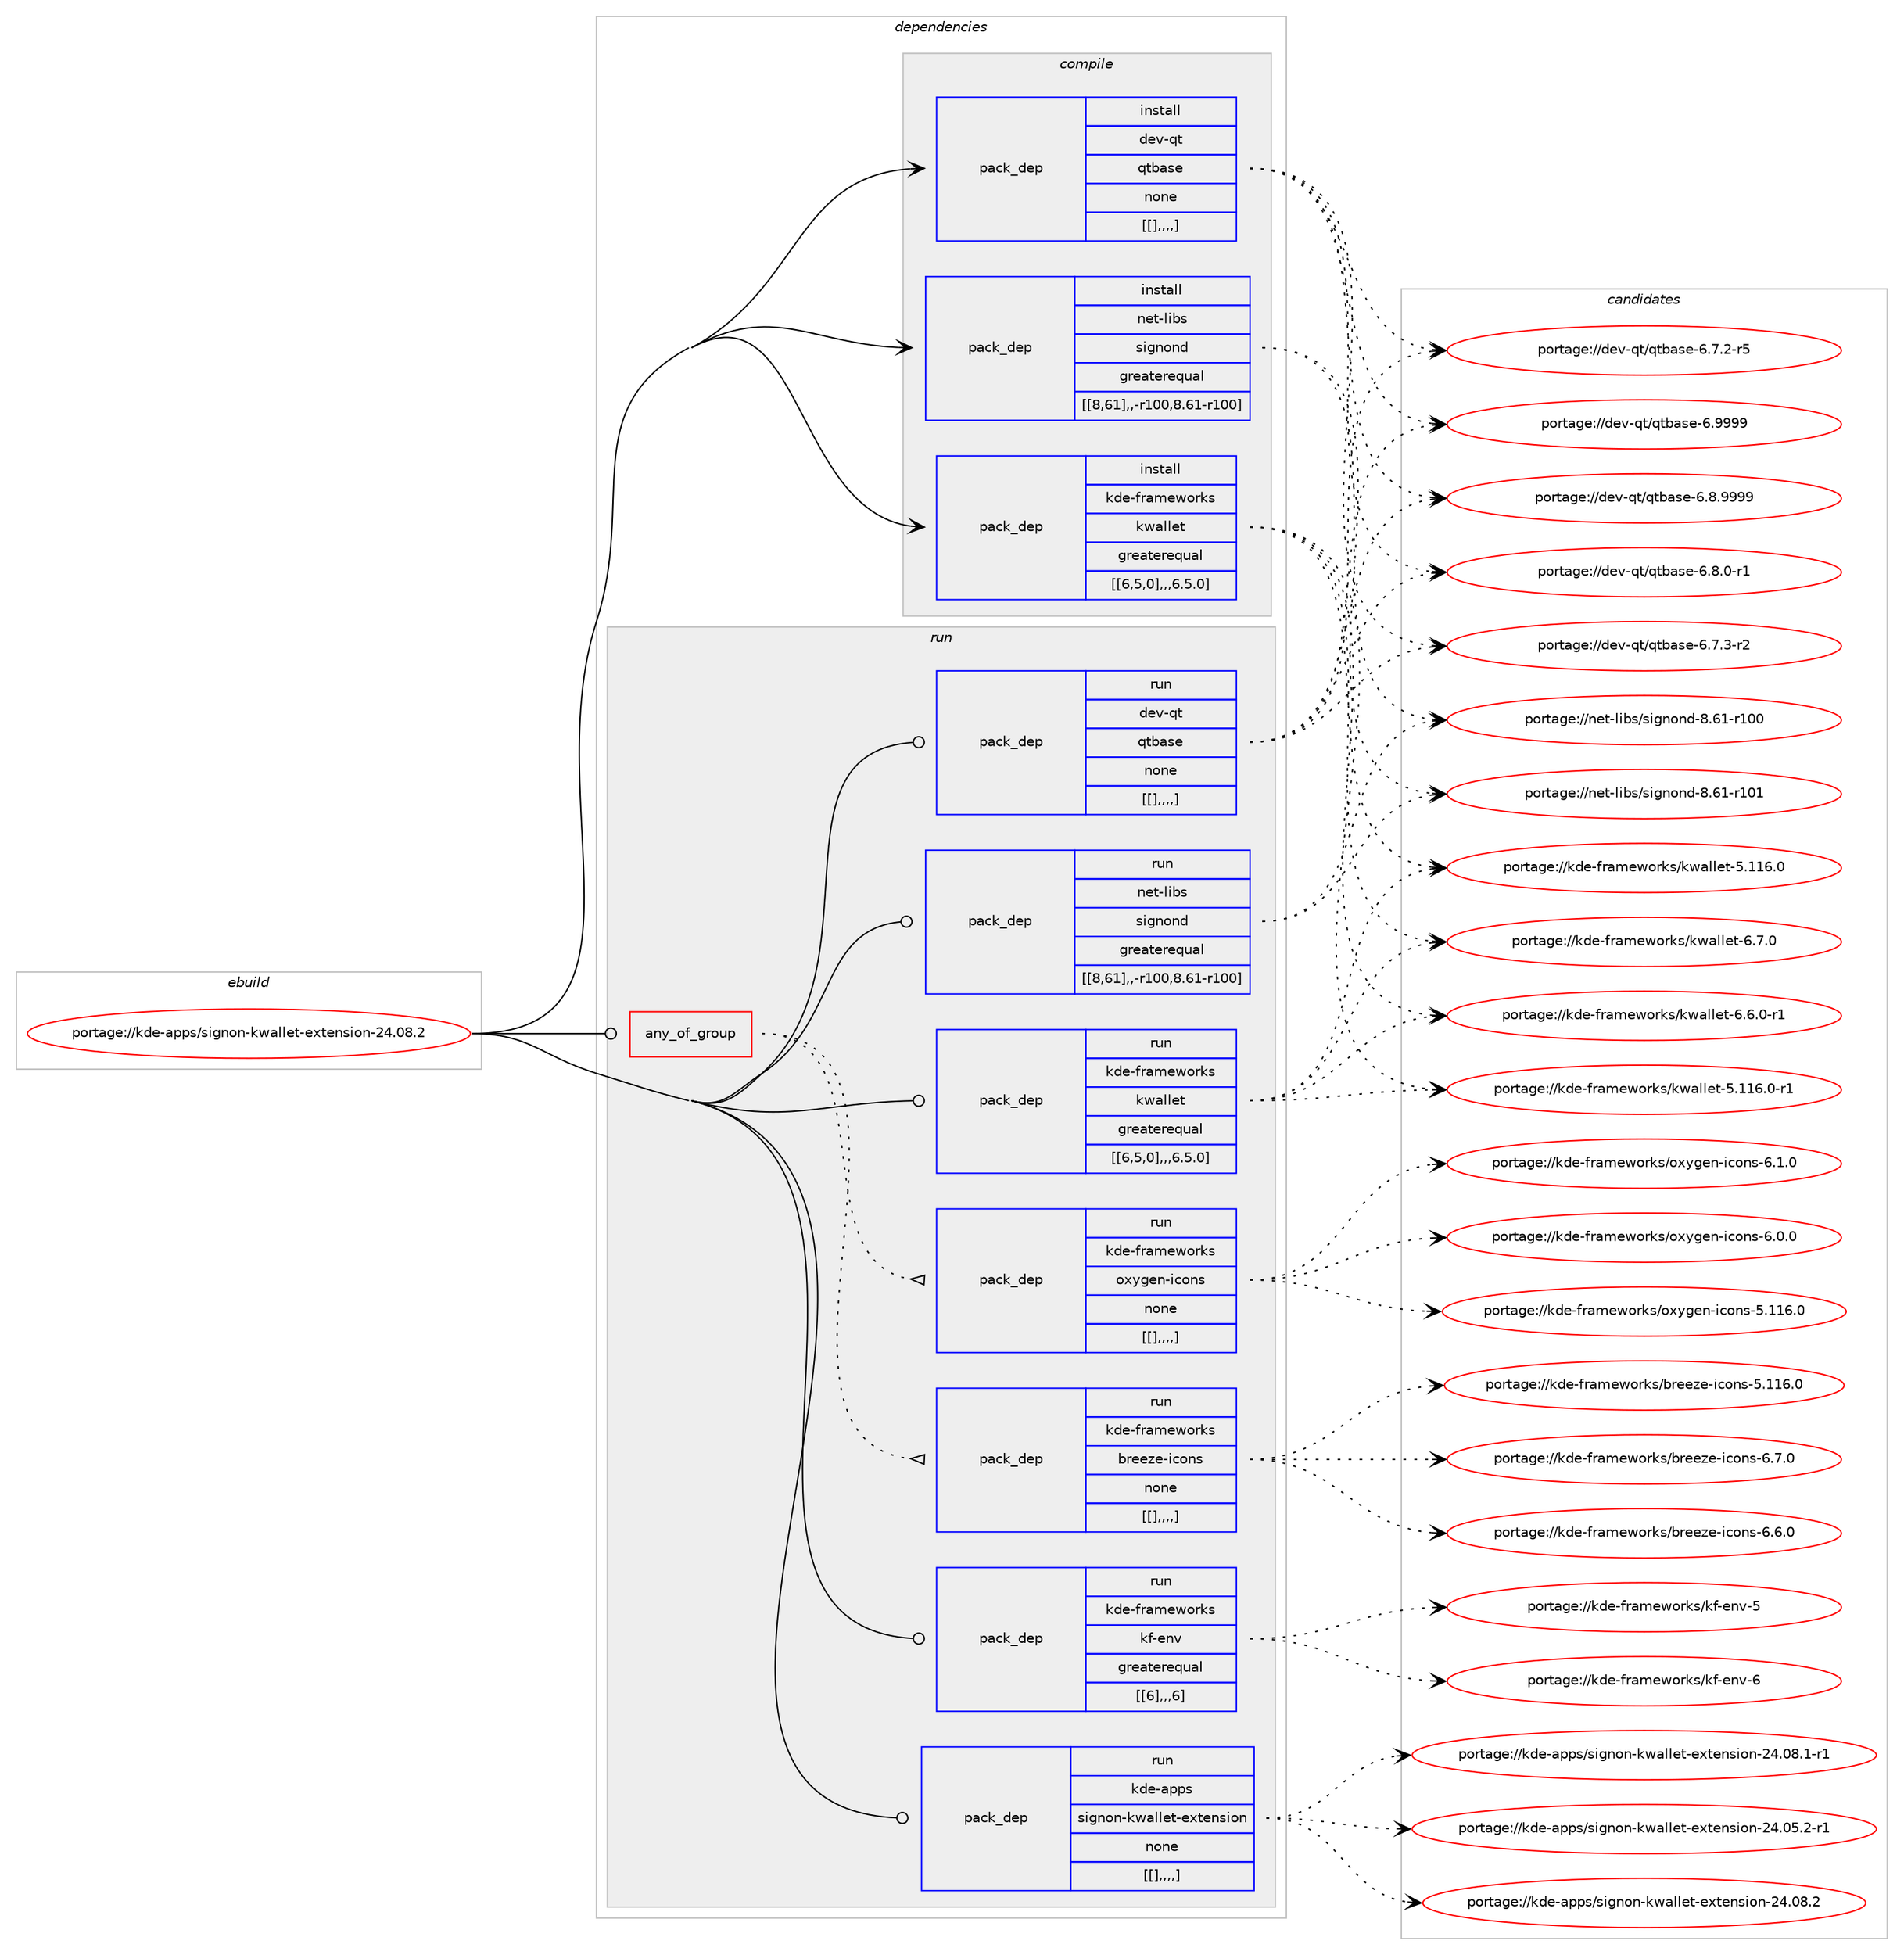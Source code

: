 digraph prolog {

# *************
# Graph options
# *************

newrank=true;
concentrate=true;
compound=true;
graph [rankdir=LR,fontname=Helvetica,fontsize=10,ranksep=1.5];#, ranksep=2.5, nodesep=0.2];
edge  [arrowhead=vee];
node  [fontname=Helvetica,fontsize=10];

# **********
# The ebuild
# **********

subgraph cluster_leftcol {
color=gray;
label=<<i>ebuild</i>>;
id [label="portage://kde-apps/signon-kwallet-extension-24.08.2", color=red, width=4, href="../kde-apps/signon-kwallet-extension-24.08.2.svg"];
}

# ****************
# The dependencies
# ****************

subgraph cluster_midcol {
color=gray;
label=<<i>dependencies</i>>;
subgraph cluster_compile {
fillcolor="#eeeeee";
style=filled;
label=<<i>compile</i>>;
subgraph pack205472 {
dependency280486 [label=<<TABLE BORDER="0" CELLBORDER="1" CELLSPACING="0" CELLPADDING="4" WIDTH="220"><TR><TD ROWSPAN="6" CELLPADDING="30">pack_dep</TD></TR><TR><TD WIDTH="110">install</TD></TR><TR><TD>dev-qt</TD></TR><TR><TD>qtbase</TD></TR><TR><TD>none</TD></TR><TR><TD>[[],,,,]</TD></TR></TABLE>>, shape=none, color=blue];
}
id:e -> dependency280486:w [weight=20,style="solid",arrowhead="vee"];
subgraph pack205493 {
dependency280508 [label=<<TABLE BORDER="0" CELLBORDER="1" CELLSPACING="0" CELLPADDING="4" WIDTH="220"><TR><TD ROWSPAN="6" CELLPADDING="30">pack_dep</TD></TR><TR><TD WIDTH="110">install</TD></TR><TR><TD>kde-frameworks</TD></TR><TR><TD>kwallet</TD></TR><TR><TD>greaterequal</TD></TR><TR><TD>[[6,5,0],,,6.5.0]</TD></TR></TABLE>>, shape=none, color=blue];
}
id:e -> dependency280508:w [weight=20,style="solid",arrowhead="vee"];
subgraph pack205495 {
dependency280509 [label=<<TABLE BORDER="0" CELLBORDER="1" CELLSPACING="0" CELLPADDING="4" WIDTH="220"><TR><TD ROWSPAN="6" CELLPADDING="30">pack_dep</TD></TR><TR><TD WIDTH="110">install</TD></TR><TR><TD>net-libs</TD></TR><TR><TD>signond</TD></TR><TR><TD>greaterequal</TD></TR><TR><TD>[[8,61],,-r100,8.61-r100]</TD></TR></TABLE>>, shape=none, color=blue];
}
id:e -> dependency280509:w [weight=20,style="solid",arrowhead="vee"];
}
subgraph cluster_compileandrun {
fillcolor="#eeeeee";
style=filled;
label=<<i>compile and run</i>>;
}
subgraph cluster_run {
fillcolor="#eeeeee";
style=filled;
label=<<i>run</i>>;
subgraph any2096 {
dependency280553 [label=<<TABLE BORDER="0" CELLBORDER="1" CELLSPACING="0" CELLPADDING="4"><TR><TD CELLPADDING="10">any_of_group</TD></TR></TABLE>>, shape=none, color=red];subgraph pack205554 {
dependency280593 [label=<<TABLE BORDER="0" CELLBORDER="1" CELLSPACING="0" CELLPADDING="4" WIDTH="220"><TR><TD ROWSPAN="6" CELLPADDING="30">pack_dep</TD></TR><TR><TD WIDTH="110">run</TD></TR><TR><TD>kde-frameworks</TD></TR><TR><TD>breeze-icons</TD></TR><TR><TD>none</TD></TR><TR><TD>[[],,,,]</TD></TR></TABLE>>, shape=none, color=blue];
}
dependency280553:e -> dependency280593:w [weight=20,style="dotted",arrowhead="oinv"];
subgraph pack205588 {
dependency280611 [label=<<TABLE BORDER="0" CELLBORDER="1" CELLSPACING="0" CELLPADDING="4" WIDTH="220"><TR><TD ROWSPAN="6" CELLPADDING="30">pack_dep</TD></TR><TR><TD WIDTH="110">run</TD></TR><TR><TD>kde-frameworks</TD></TR><TR><TD>oxygen-icons</TD></TR><TR><TD>none</TD></TR><TR><TD>[[],,,,]</TD></TR></TABLE>>, shape=none, color=blue];
}
dependency280553:e -> dependency280611:w [weight=20,style="dotted",arrowhead="oinv"];
}
id:e -> dependency280553:w [weight=20,style="solid",arrowhead="odot"];
subgraph pack205611 {
dependency280639 [label=<<TABLE BORDER="0" CELLBORDER="1" CELLSPACING="0" CELLPADDING="4" WIDTH="220"><TR><TD ROWSPAN="6" CELLPADDING="30">pack_dep</TD></TR><TR><TD WIDTH="110">run</TD></TR><TR><TD>dev-qt</TD></TR><TR><TD>qtbase</TD></TR><TR><TD>none</TD></TR><TR><TD>[[],,,,]</TD></TR></TABLE>>, shape=none, color=blue];
}
id:e -> dependency280639:w [weight=20,style="solid",arrowhead="odot"];
subgraph pack205763 {
dependency280844 [label=<<TABLE BORDER="0" CELLBORDER="1" CELLSPACING="0" CELLPADDING="4" WIDTH="220"><TR><TD ROWSPAN="6" CELLPADDING="30">pack_dep</TD></TR><TR><TD WIDTH="110">run</TD></TR><TR><TD>kde-frameworks</TD></TR><TR><TD>kf-env</TD></TR><TR><TD>greaterequal</TD></TR><TR><TD>[[6],,,6]</TD></TR></TABLE>>, shape=none, color=blue];
}
id:e -> dependency280844:w [weight=20,style="solid",arrowhead="odot"];
subgraph pack205816 {
dependency280970 [label=<<TABLE BORDER="0" CELLBORDER="1" CELLSPACING="0" CELLPADDING="4" WIDTH="220"><TR><TD ROWSPAN="6" CELLPADDING="30">pack_dep</TD></TR><TR><TD WIDTH="110">run</TD></TR><TR><TD>kde-frameworks</TD></TR><TR><TD>kwallet</TD></TR><TR><TD>greaterequal</TD></TR><TR><TD>[[6,5,0],,,6.5.0]</TD></TR></TABLE>>, shape=none, color=blue];
}
id:e -> dependency280970:w [weight=20,style="solid",arrowhead="odot"];
subgraph pack205989 {
dependency281053 [label=<<TABLE BORDER="0" CELLBORDER="1" CELLSPACING="0" CELLPADDING="4" WIDTH="220"><TR><TD ROWSPAN="6" CELLPADDING="30">pack_dep</TD></TR><TR><TD WIDTH="110">run</TD></TR><TR><TD>net-libs</TD></TR><TR><TD>signond</TD></TR><TR><TD>greaterequal</TD></TR><TR><TD>[[8,61],,-r100,8.61-r100]</TD></TR></TABLE>>, shape=none, color=blue];
}
id:e -> dependency281053:w [weight=20,style="solid",arrowhead="odot"];
subgraph pack205995 {
dependency281078 [label=<<TABLE BORDER="0" CELLBORDER="1" CELLSPACING="0" CELLPADDING="4" WIDTH="220"><TR><TD ROWSPAN="6" CELLPADDING="30">pack_dep</TD></TR><TR><TD WIDTH="110">run</TD></TR><TR><TD>kde-apps</TD></TR><TR><TD>signon-kwallet-extension</TD></TR><TR><TD>none</TD></TR><TR><TD>[[],,,,]</TD></TR></TABLE>>, shape=none, color=blue];
}
id:e -> dependency281078:w [weight=20,style="solid",arrowhead="odot"];
}
}

# **************
# The candidates
# **************

subgraph cluster_choices {
rank=same;
color=gray;
label=<<i>candidates</i>>;

subgraph choice204683 {
color=black;
nodesep=1;
choice1001011184511311647113116989711510145544657575757 [label="portage://dev-qt/qtbase-6.9999", color=red, width=4,href="../dev-qt/qtbase-6.9999.svg"];
choice10010111845113116471131169897115101455446564657575757 [label="portage://dev-qt/qtbase-6.8.9999", color=red, width=4,href="../dev-qt/qtbase-6.8.9999.svg"];
choice100101118451131164711311698971151014554465646484511449 [label="portage://dev-qt/qtbase-6.8.0-r1", color=red, width=4,href="../dev-qt/qtbase-6.8.0-r1.svg"];
choice100101118451131164711311698971151014554465546514511450 [label="portage://dev-qt/qtbase-6.7.3-r2", color=red, width=4,href="../dev-qt/qtbase-6.7.3-r2.svg"];
choice100101118451131164711311698971151014554465546504511453 [label="portage://dev-qt/qtbase-6.7.2-r5", color=red, width=4,href="../dev-qt/qtbase-6.7.2-r5.svg"];
dependency280486:e -> choice1001011184511311647113116989711510145544657575757:w [style=dotted,weight="100"];
dependency280486:e -> choice10010111845113116471131169897115101455446564657575757:w [style=dotted,weight="100"];
dependency280486:e -> choice100101118451131164711311698971151014554465646484511449:w [style=dotted,weight="100"];
dependency280486:e -> choice100101118451131164711311698971151014554465546514511450:w [style=dotted,weight="100"];
dependency280486:e -> choice100101118451131164711311698971151014554465546504511453:w [style=dotted,weight="100"];
}
subgraph choice204712 {
color=black;
nodesep=1;
choice10710010145102114971091011191111141071154710711997108108101116455446554648 [label="portage://kde-frameworks/kwallet-6.7.0", color=red, width=4,href="../kde-frameworks/kwallet-6.7.0.svg"];
choice107100101451021149710910111911111410711547107119971081081011164554465446484511449 [label="portage://kde-frameworks/kwallet-6.6.0-r1", color=red, width=4,href="../kde-frameworks/kwallet-6.6.0-r1.svg"];
choice1071001014510211497109101119111114107115471071199710810810111645534649495446484511449 [label="portage://kde-frameworks/kwallet-5.116.0-r1", color=red, width=4,href="../kde-frameworks/kwallet-5.116.0-r1.svg"];
choice107100101451021149710910111911111410711547107119971081081011164553464949544648 [label="portage://kde-frameworks/kwallet-5.116.0", color=red, width=4,href="../kde-frameworks/kwallet-5.116.0.svg"];
dependency280508:e -> choice10710010145102114971091011191111141071154710711997108108101116455446554648:w [style=dotted,weight="100"];
dependency280508:e -> choice107100101451021149710910111911111410711547107119971081081011164554465446484511449:w [style=dotted,weight="100"];
dependency280508:e -> choice1071001014510211497109101119111114107115471071199710810810111645534649495446484511449:w [style=dotted,weight="100"];
dependency280508:e -> choice107100101451021149710910111911111410711547107119971081081011164553464949544648:w [style=dotted,weight="100"];
}
subgraph choice204718 {
color=black;
nodesep=1;
choice110101116451081059811547115105103110111110100455646544945114494849 [label="portage://net-libs/signond-8.61-r101", color=red, width=4,href="../net-libs/signond-8.61-r101.svg"];
choice110101116451081059811547115105103110111110100455646544945114494848 [label="portage://net-libs/signond-8.61-r100", color=red, width=4,href="../net-libs/signond-8.61-r100.svg"];
dependency280509:e -> choice110101116451081059811547115105103110111110100455646544945114494849:w [style=dotted,weight="100"];
dependency280509:e -> choice110101116451081059811547115105103110111110100455646544945114494848:w [style=dotted,weight="100"];
}
subgraph choice204728 {
color=black;
nodesep=1;
choice107100101451021149710910111911111410711547981141011011221014510599111110115455446554648 [label="portage://kde-frameworks/breeze-icons-6.7.0", color=red, width=4,href="../kde-frameworks/breeze-icons-6.7.0.svg"];
choice107100101451021149710910111911111410711547981141011011221014510599111110115455446544648 [label="portage://kde-frameworks/breeze-icons-6.6.0", color=red, width=4,href="../kde-frameworks/breeze-icons-6.6.0.svg"];
choice1071001014510211497109101119111114107115479811410110112210145105991111101154553464949544648 [label="portage://kde-frameworks/breeze-icons-5.116.0", color=red, width=4,href="../kde-frameworks/breeze-icons-5.116.0.svg"];
dependency280593:e -> choice107100101451021149710910111911111410711547981141011011221014510599111110115455446554648:w [style=dotted,weight="100"];
dependency280593:e -> choice107100101451021149710910111911111410711547981141011011221014510599111110115455446544648:w [style=dotted,weight="100"];
dependency280593:e -> choice1071001014510211497109101119111114107115479811410110112210145105991111101154553464949544648:w [style=dotted,weight="100"];
}
subgraph choice204754 {
color=black;
nodesep=1;
choice1071001014510211497109101119111114107115471111201211031011104510599111110115455446494648 [label="portage://kde-frameworks/oxygen-icons-6.1.0", color=red, width=4,href="../kde-frameworks/oxygen-icons-6.1.0.svg"];
choice1071001014510211497109101119111114107115471111201211031011104510599111110115455446484648 [label="portage://kde-frameworks/oxygen-icons-6.0.0", color=red, width=4,href="../kde-frameworks/oxygen-icons-6.0.0.svg"];
choice10710010145102114971091011191111141071154711112012110310111045105991111101154553464949544648 [label="portage://kde-frameworks/oxygen-icons-5.116.0", color=red, width=4,href="../kde-frameworks/oxygen-icons-5.116.0.svg"];
dependency280611:e -> choice1071001014510211497109101119111114107115471111201211031011104510599111110115455446494648:w [style=dotted,weight="100"];
dependency280611:e -> choice1071001014510211497109101119111114107115471111201211031011104510599111110115455446484648:w [style=dotted,weight="100"];
dependency280611:e -> choice10710010145102114971091011191111141071154711112012110310111045105991111101154553464949544648:w [style=dotted,weight="100"];
}
subgraph choice204757 {
color=black;
nodesep=1;
choice1001011184511311647113116989711510145544657575757 [label="portage://dev-qt/qtbase-6.9999", color=red, width=4,href="../dev-qt/qtbase-6.9999.svg"];
choice10010111845113116471131169897115101455446564657575757 [label="portage://dev-qt/qtbase-6.8.9999", color=red, width=4,href="../dev-qt/qtbase-6.8.9999.svg"];
choice100101118451131164711311698971151014554465646484511449 [label="portage://dev-qt/qtbase-6.8.0-r1", color=red, width=4,href="../dev-qt/qtbase-6.8.0-r1.svg"];
choice100101118451131164711311698971151014554465546514511450 [label="portage://dev-qt/qtbase-6.7.3-r2", color=red, width=4,href="../dev-qt/qtbase-6.7.3-r2.svg"];
choice100101118451131164711311698971151014554465546504511453 [label="portage://dev-qt/qtbase-6.7.2-r5", color=red, width=4,href="../dev-qt/qtbase-6.7.2-r5.svg"];
dependency280639:e -> choice1001011184511311647113116989711510145544657575757:w [style=dotted,weight="100"];
dependency280639:e -> choice10010111845113116471131169897115101455446564657575757:w [style=dotted,weight="100"];
dependency280639:e -> choice100101118451131164711311698971151014554465646484511449:w [style=dotted,weight="100"];
dependency280639:e -> choice100101118451131164711311698971151014554465546514511450:w [style=dotted,weight="100"];
dependency280639:e -> choice100101118451131164711311698971151014554465546504511453:w [style=dotted,weight="100"];
}
subgraph choice204770 {
color=black;
nodesep=1;
choice107100101451021149710910111911111410711547107102451011101184554 [label="portage://kde-frameworks/kf-env-6", color=red, width=4,href="../kde-frameworks/kf-env-6.svg"];
choice107100101451021149710910111911111410711547107102451011101184553 [label="portage://kde-frameworks/kf-env-5", color=red, width=4,href="../kde-frameworks/kf-env-5.svg"];
dependency280844:e -> choice107100101451021149710910111911111410711547107102451011101184554:w [style=dotted,weight="100"];
dependency280844:e -> choice107100101451021149710910111911111410711547107102451011101184553:w [style=dotted,weight="100"];
}
subgraph choice204773 {
color=black;
nodesep=1;
choice10710010145102114971091011191111141071154710711997108108101116455446554648 [label="portage://kde-frameworks/kwallet-6.7.0", color=red, width=4,href="../kde-frameworks/kwallet-6.7.0.svg"];
choice107100101451021149710910111911111410711547107119971081081011164554465446484511449 [label="portage://kde-frameworks/kwallet-6.6.0-r1", color=red, width=4,href="../kde-frameworks/kwallet-6.6.0-r1.svg"];
choice1071001014510211497109101119111114107115471071199710810810111645534649495446484511449 [label="portage://kde-frameworks/kwallet-5.116.0-r1", color=red, width=4,href="../kde-frameworks/kwallet-5.116.0-r1.svg"];
choice107100101451021149710910111911111410711547107119971081081011164553464949544648 [label="portage://kde-frameworks/kwallet-5.116.0", color=red, width=4,href="../kde-frameworks/kwallet-5.116.0.svg"];
dependency280970:e -> choice10710010145102114971091011191111141071154710711997108108101116455446554648:w [style=dotted,weight="100"];
dependency280970:e -> choice107100101451021149710910111911111410711547107119971081081011164554465446484511449:w [style=dotted,weight="100"];
dependency280970:e -> choice1071001014510211497109101119111114107115471071199710810810111645534649495446484511449:w [style=dotted,weight="100"];
dependency280970:e -> choice107100101451021149710910111911111410711547107119971081081011164553464949544648:w [style=dotted,weight="100"];
}
subgraph choice204776 {
color=black;
nodesep=1;
choice110101116451081059811547115105103110111110100455646544945114494849 [label="portage://net-libs/signond-8.61-r101", color=red, width=4,href="../net-libs/signond-8.61-r101.svg"];
choice110101116451081059811547115105103110111110100455646544945114494848 [label="portage://net-libs/signond-8.61-r100", color=red, width=4,href="../net-libs/signond-8.61-r100.svg"];
dependency281053:e -> choice110101116451081059811547115105103110111110100455646544945114494849:w [style=dotted,weight="100"];
dependency281053:e -> choice110101116451081059811547115105103110111110100455646544945114494848:w [style=dotted,weight="100"];
}
subgraph choice204779 {
color=black;
nodesep=1;
choice1071001014597112112115471151051031101111104510711997108108101116451011201161011101151051111104550524648564650 [label="portage://kde-apps/signon-kwallet-extension-24.08.2", color=red, width=4,href="../kde-apps/signon-kwallet-extension-24.08.2.svg"];
choice10710010145971121121154711510510311011111045107119971081081011164510112011610111011510511111045505246485646494511449 [label="portage://kde-apps/signon-kwallet-extension-24.08.1-r1", color=red, width=4,href="../kde-apps/signon-kwallet-extension-24.08.1-r1.svg"];
choice10710010145971121121154711510510311011111045107119971081081011164510112011610111011510511111045505246485346504511449 [label="portage://kde-apps/signon-kwallet-extension-24.05.2-r1", color=red, width=4,href="../kde-apps/signon-kwallet-extension-24.05.2-r1.svg"];
dependency281078:e -> choice1071001014597112112115471151051031101111104510711997108108101116451011201161011101151051111104550524648564650:w [style=dotted,weight="100"];
dependency281078:e -> choice10710010145971121121154711510510311011111045107119971081081011164510112011610111011510511111045505246485646494511449:w [style=dotted,weight="100"];
dependency281078:e -> choice10710010145971121121154711510510311011111045107119971081081011164510112011610111011510511111045505246485346504511449:w [style=dotted,weight="100"];
}
}

}
